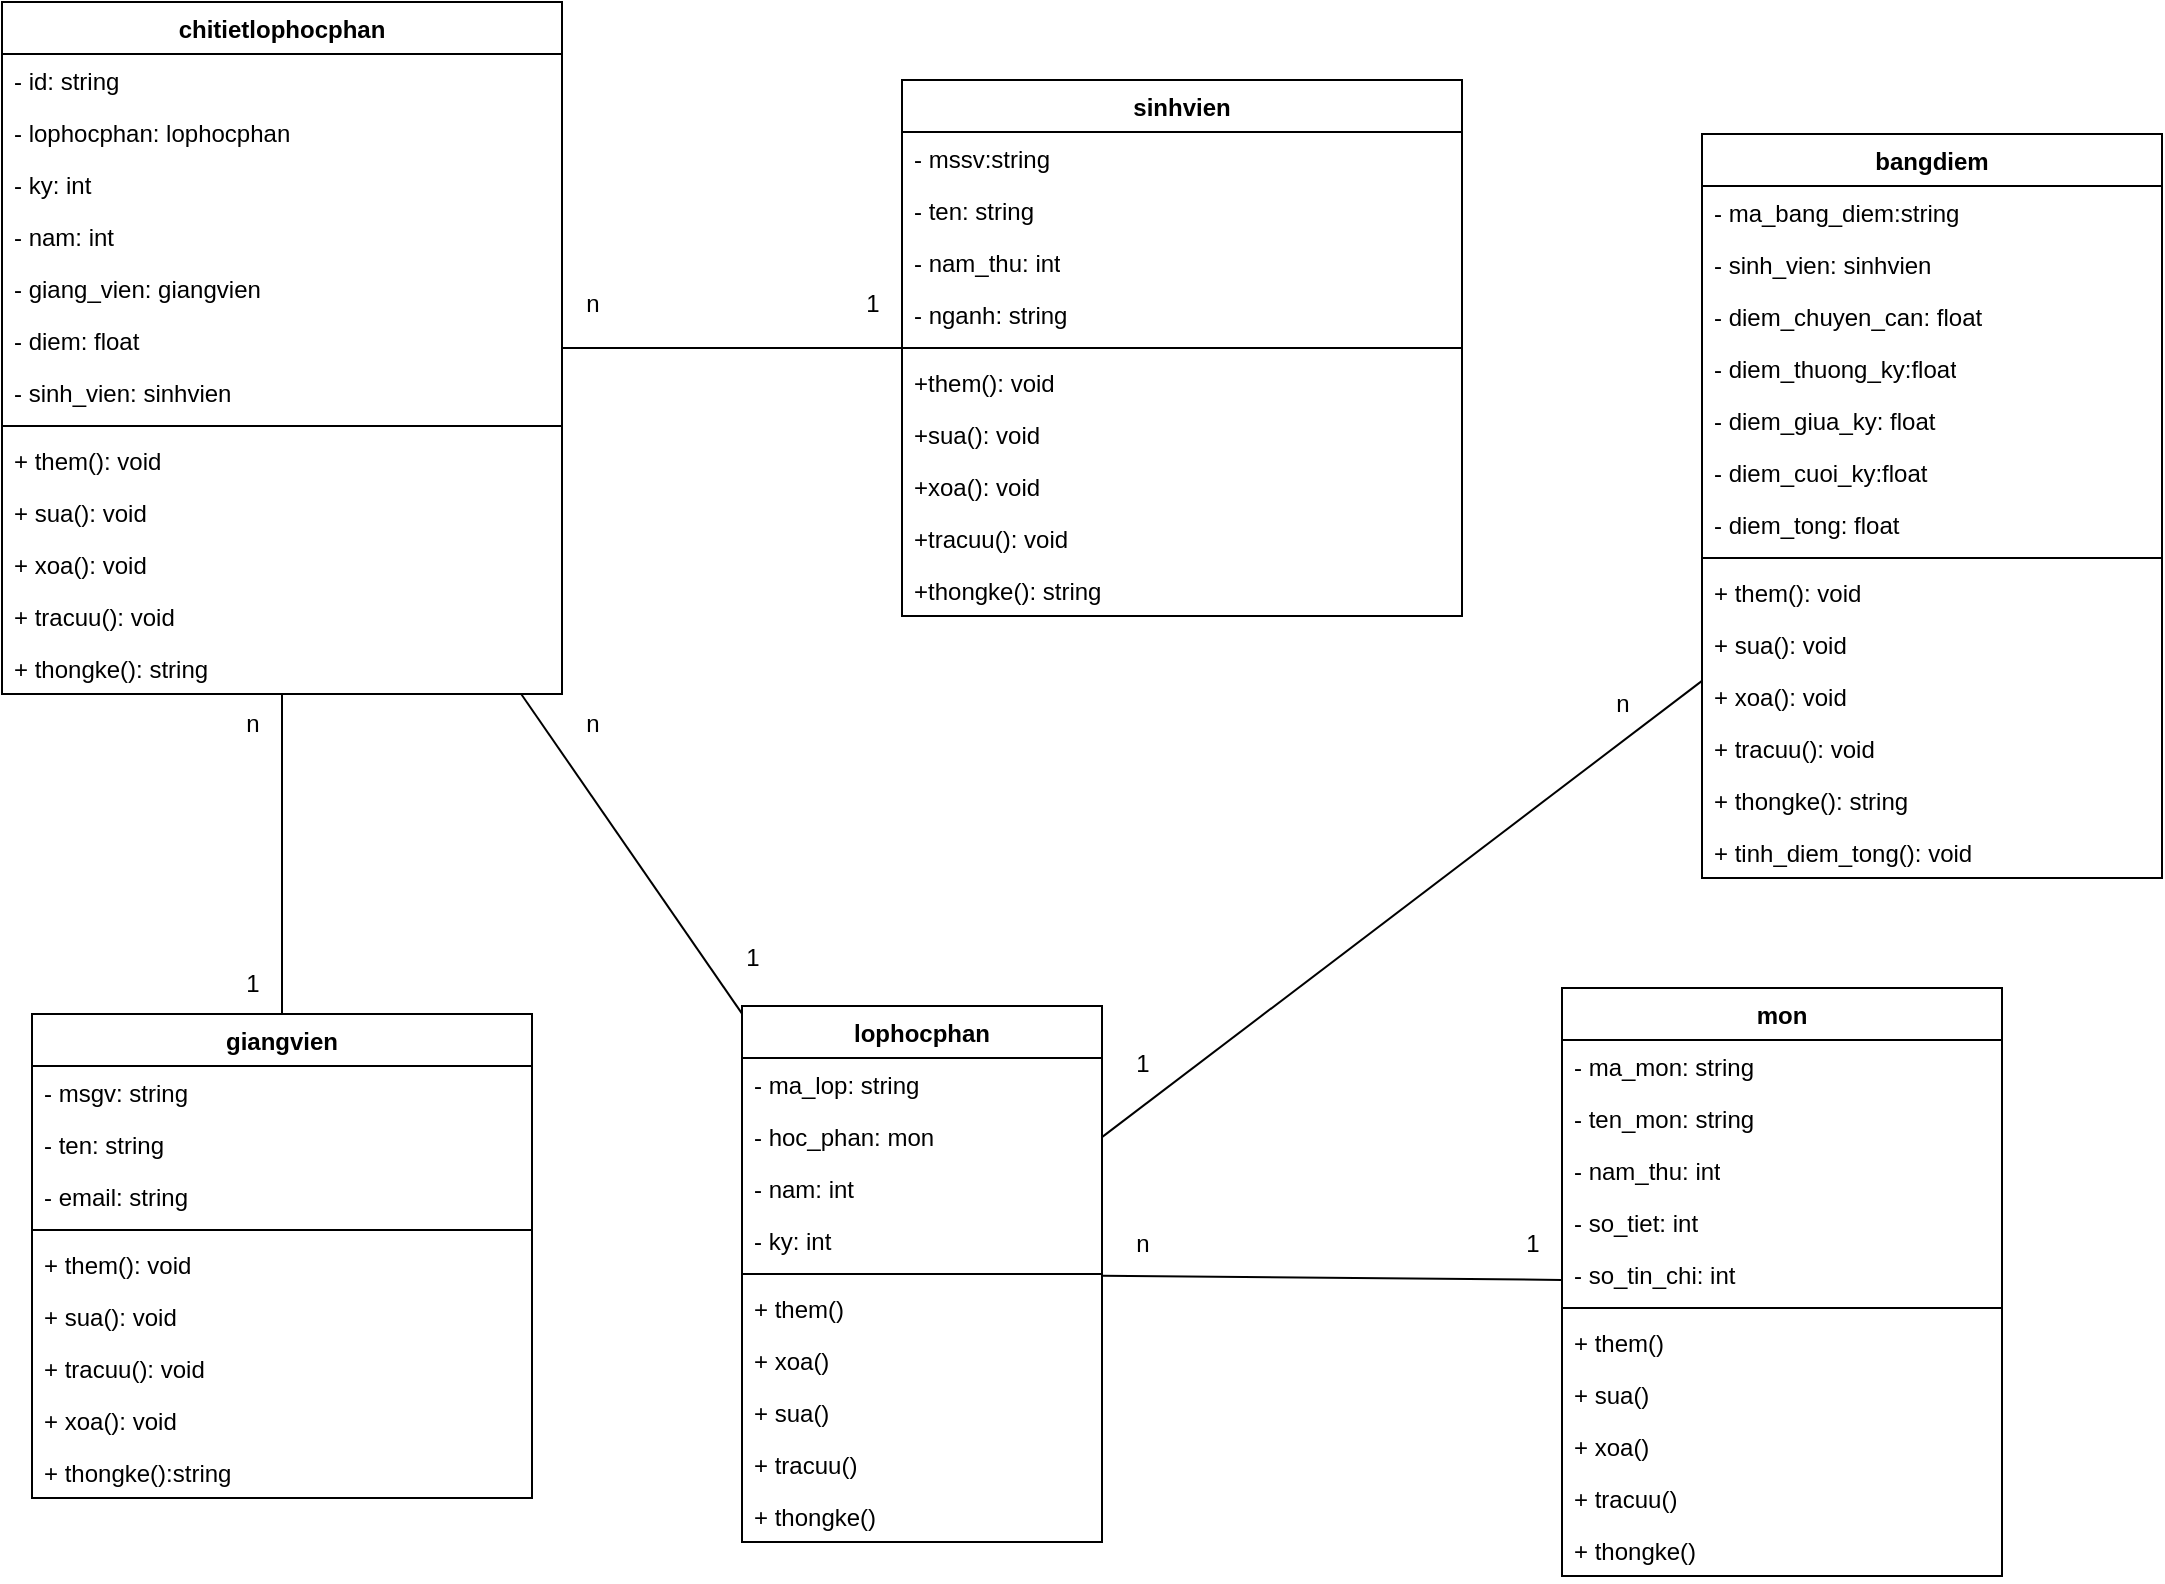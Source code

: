 <mxfile version="26.1.0">
  <diagram name="Page-1" id="rQUujXHrusAk40JFKQu_">
    <mxGraphModel dx="1867" dy="1902" grid="1" gridSize="10" guides="1" tooltips="1" connect="1" arrows="1" fold="1" page="1" pageScale="1" pageWidth="850" pageHeight="1100" math="0" shadow="0">
      <root>
        <mxCell id="0" />
        <mxCell id="1" parent="0" />
        <mxCell id="MApbCaQIlM534Hb-B9eC-1" value="sinhvien" style="swimlane;fontStyle=1;align=center;verticalAlign=top;childLayout=stackLayout;horizontal=1;startSize=26;horizontalStack=0;resizeParent=1;resizeParentMax=0;resizeLast=0;collapsible=1;marginBottom=0;whiteSpace=wrap;html=1;" vertex="1" parent="1">
          <mxGeometry x="470" y="33" width="280" height="268" as="geometry" />
        </mxCell>
        <mxCell id="MApbCaQIlM534Hb-B9eC-2" value="- mssv:string" style="text;strokeColor=none;fillColor=none;align=left;verticalAlign=top;spacingLeft=4;spacingRight=4;overflow=hidden;rotatable=0;points=[[0,0.5],[1,0.5]];portConstraint=eastwest;whiteSpace=wrap;html=1;" vertex="1" parent="MApbCaQIlM534Hb-B9eC-1">
          <mxGeometry y="26" width="280" height="26" as="geometry" />
        </mxCell>
        <mxCell id="MApbCaQIlM534Hb-B9eC-5" value="- ten: string" style="text;strokeColor=none;fillColor=none;align=left;verticalAlign=top;spacingLeft=4;spacingRight=4;overflow=hidden;rotatable=0;points=[[0,0.5],[1,0.5]];portConstraint=eastwest;whiteSpace=wrap;html=1;" vertex="1" parent="MApbCaQIlM534Hb-B9eC-1">
          <mxGeometry y="52" width="280" height="26" as="geometry" />
        </mxCell>
        <mxCell id="MApbCaQIlM534Hb-B9eC-6" value="- nam_thu: int" style="text;strokeColor=none;fillColor=none;align=left;verticalAlign=top;spacingLeft=4;spacingRight=4;overflow=hidden;rotatable=0;points=[[0,0.5],[1,0.5]];portConstraint=eastwest;whiteSpace=wrap;html=1;" vertex="1" parent="MApbCaQIlM534Hb-B9eC-1">
          <mxGeometry y="78" width="280" height="26" as="geometry" />
        </mxCell>
        <mxCell id="MApbCaQIlM534Hb-B9eC-7" value="- nganh: string" style="text;strokeColor=none;fillColor=none;align=left;verticalAlign=top;spacingLeft=4;spacingRight=4;overflow=hidden;rotatable=0;points=[[0,0.5],[1,0.5]];portConstraint=eastwest;whiteSpace=wrap;html=1;" vertex="1" parent="MApbCaQIlM534Hb-B9eC-1">
          <mxGeometry y="104" width="280" height="26" as="geometry" />
        </mxCell>
        <mxCell id="MApbCaQIlM534Hb-B9eC-3" value="" style="line;strokeWidth=1;fillColor=none;align=left;verticalAlign=middle;spacingTop=-1;spacingLeft=3;spacingRight=3;rotatable=0;labelPosition=right;points=[];portConstraint=eastwest;strokeColor=inherit;" vertex="1" parent="MApbCaQIlM534Hb-B9eC-1">
          <mxGeometry y="130" width="280" height="8" as="geometry" />
        </mxCell>
        <mxCell id="MApbCaQIlM534Hb-B9eC-4" value="+them(): void" style="text;strokeColor=none;fillColor=none;align=left;verticalAlign=top;spacingLeft=4;spacingRight=4;overflow=hidden;rotatable=0;points=[[0,0.5],[1,0.5]];portConstraint=eastwest;whiteSpace=wrap;html=1;" vertex="1" parent="MApbCaQIlM534Hb-B9eC-1">
          <mxGeometry y="138" width="280" height="26" as="geometry" />
        </mxCell>
        <mxCell id="MApbCaQIlM534Hb-B9eC-137" value="+sua(): void" style="text;strokeColor=none;fillColor=none;align=left;verticalAlign=top;spacingLeft=4;spacingRight=4;overflow=hidden;rotatable=0;points=[[0,0.5],[1,0.5]];portConstraint=eastwest;whiteSpace=wrap;html=1;" vertex="1" parent="MApbCaQIlM534Hb-B9eC-1">
          <mxGeometry y="164" width="280" height="26" as="geometry" />
        </mxCell>
        <mxCell id="MApbCaQIlM534Hb-B9eC-138" value="+xoa(): void" style="text;strokeColor=none;fillColor=none;align=left;verticalAlign=top;spacingLeft=4;spacingRight=4;overflow=hidden;rotatable=0;points=[[0,0.5],[1,0.5]];portConstraint=eastwest;whiteSpace=wrap;html=1;" vertex="1" parent="MApbCaQIlM534Hb-B9eC-1">
          <mxGeometry y="190" width="280" height="26" as="geometry" />
        </mxCell>
        <mxCell id="MApbCaQIlM534Hb-B9eC-139" value="+tracuu(): void" style="text;strokeColor=none;fillColor=none;align=left;verticalAlign=top;spacingLeft=4;spacingRight=4;overflow=hidden;rotatable=0;points=[[0,0.5],[1,0.5]];portConstraint=eastwest;whiteSpace=wrap;html=1;" vertex="1" parent="MApbCaQIlM534Hb-B9eC-1">
          <mxGeometry y="216" width="280" height="26" as="geometry" />
        </mxCell>
        <mxCell id="MApbCaQIlM534Hb-B9eC-140" value="+thongke(): string" style="text;strokeColor=none;fillColor=none;align=left;verticalAlign=top;spacingLeft=4;spacingRight=4;overflow=hidden;rotatable=0;points=[[0,0.5],[1,0.5]];portConstraint=eastwest;whiteSpace=wrap;html=1;" vertex="1" parent="MApbCaQIlM534Hb-B9eC-1">
          <mxGeometry y="242" width="280" height="26" as="geometry" />
        </mxCell>
        <mxCell id="MApbCaQIlM534Hb-B9eC-9" value="mon" style="swimlane;fontStyle=1;align=center;verticalAlign=top;childLayout=stackLayout;horizontal=1;startSize=26;horizontalStack=0;resizeParent=1;resizeParentMax=0;resizeLast=0;collapsible=1;marginBottom=0;whiteSpace=wrap;html=1;" vertex="1" parent="1">
          <mxGeometry x="800" y="487" width="220" height="294" as="geometry" />
        </mxCell>
        <mxCell id="MApbCaQIlM534Hb-B9eC-10" value="- ma_mon: string" style="text;strokeColor=none;fillColor=none;align=left;verticalAlign=top;spacingLeft=4;spacingRight=4;overflow=hidden;rotatable=0;points=[[0,0.5],[1,0.5]];portConstraint=eastwest;whiteSpace=wrap;html=1;" vertex="1" parent="MApbCaQIlM534Hb-B9eC-9">
          <mxGeometry y="26" width="220" height="26" as="geometry" />
        </mxCell>
        <mxCell id="MApbCaQIlM534Hb-B9eC-13" value="- ten_mon: string" style="text;strokeColor=none;fillColor=none;align=left;verticalAlign=top;spacingLeft=4;spacingRight=4;overflow=hidden;rotatable=0;points=[[0,0.5],[1,0.5]];portConstraint=eastwest;whiteSpace=wrap;html=1;" vertex="1" parent="MApbCaQIlM534Hb-B9eC-9">
          <mxGeometry y="52" width="220" height="26" as="geometry" />
        </mxCell>
        <mxCell id="MApbCaQIlM534Hb-B9eC-37" value="- nam_thu: int" style="text;strokeColor=none;fillColor=none;align=left;verticalAlign=top;spacingLeft=4;spacingRight=4;overflow=hidden;rotatable=0;points=[[0,0.5],[1,0.5]];portConstraint=eastwest;whiteSpace=wrap;html=1;" vertex="1" parent="MApbCaQIlM534Hb-B9eC-9">
          <mxGeometry y="78" width="220" height="26" as="geometry" />
        </mxCell>
        <mxCell id="MApbCaQIlM534Hb-B9eC-82" value="- so_tiet: int" style="text;strokeColor=none;fillColor=none;align=left;verticalAlign=top;spacingLeft=4;spacingRight=4;overflow=hidden;rotatable=0;points=[[0,0.5],[1,0.5]];portConstraint=eastwest;whiteSpace=wrap;html=1;" vertex="1" parent="MApbCaQIlM534Hb-B9eC-9">
          <mxGeometry y="104" width="220" height="26" as="geometry" />
        </mxCell>
        <mxCell id="MApbCaQIlM534Hb-B9eC-81" value="- so_tin_chi: int" style="text;strokeColor=none;fillColor=none;align=left;verticalAlign=top;spacingLeft=4;spacingRight=4;overflow=hidden;rotatable=0;points=[[0,0.5],[1,0.5]];portConstraint=eastwest;whiteSpace=wrap;html=1;" vertex="1" parent="MApbCaQIlM534Hb-B9eC-9">
          <mxGeometry y="130" width="220" height="26" as="geometry" />
        </mxCell>
        <mxCell id="MApbCaQIlM534Hb-B9eC-11" value="" style="line;strokeWidth=1;fillColor=none;align=left;verticalAlign=middle;spacingTop=-1;spacingLeft=3;spacingRight=3;rotatable=0;labelPosition=right;points=[];portConstraint=eastwest;strokeColor=inherit;" vertex="1" parent="MApbCaQIlM534Hb-B9eC-9">
          <mxGeometry y="156" width="220" height="8" as="geometry" />
        </mxCell>
        <mxCell id="MApbCaQIlM534Hb-B9eC-12" value="+ them()" style="text;strokeColor=none;fillColor=none;align=left;verticalAlign=top;spacingLeft=4;spacingRight=4;overflow=hidden;rotatable=0;points=[[0,0.5],[1,0.5]];portConstraint=eastwest;whiteSpace=wrap;html=1;" vertex="1" parent="MApbCaQIlM534Hb-B9eC-9">
          <mxGeometry y="164" width="220" height="26" as="geometry" />
        </mxCell>
        <mxCell id="MApbCaQIlM534Hb-B9eC-133" value="+ sua()" style="text;strokeColor=none;fillColor=none;align=left;verticalAlign=top;spacingLeft=4;spacingRight=4;overflow=hidden;rotatable=0;points=[[0,0.5],[1,0.5]];portConstraint=eastwest;whiteSpace=wrap;html=1;" vertex="1" parent="MApbCaQIlM534Hb-B9eC-9">
          <mxGeometry y="190" width="220" height="26" as="geometry" />
        </mxCell>
        <mxCell id="MApbCaQIlM534Hb-B9eC-134" value="+ xoa()" style="text;strokeColor=none;fillColor=none;align=left;verticalAlign=top;spacingLeft=4;spacingRight=4;overflow=hidden;rotatable=0;points=[[0,0.5],[1,0.5]];portConstraint=eastwest;whiteSpace=wrap;html=1;" vertex="1" parent="MApbCaQIlM534Hb-B9eC-9">
          <mxGeometry y="216" width="220" height="26" as="geometry" />
        </mxCell>
        <mxCell id="MApbCaQIlM534Hb-B9eC-135" value="+ tracuu()" style="text;strokeColor=none;fillColor=none;align=left;verticalAlign=top;spacingLeft=4;spacingRight=4;overflow=hidden;rotatable=0;points=[[0,0.5],[1,0.5]];portConstraint=eastwest;whiteSpace=wrap;html=1;" vertex="1" parent="MApbCaQIlM534Hb-B9eC-9">
          <mxGeometry y="242" width="220" height="26" as="geometry" />
        </mxCell>
        <mxCell id="MApbCaQIlM534Hb-B9eC-136" value="+ thongke()" style="text;strokeColor=none;fillColor=none;align=left;verticalAlign=top;spacingLeft=4;spacingRight=4;overflow=hidden;rotatable=0;points=[[0,0.5],[1,0.5]];portConstraint=eastwest;whiteSpace=wrap;html=1;" vertex="1" parent="MApbCaQIlM534Hb-B9eC-9">
          <mxGeometry y="268" width="220" height="26" as="geometry" />
        </mxCell>
        <mxCell id="MApbCaQIlM534Hb-B9eC-17" value="giangvien" style="swimlane;fontStyle=1;align=center;verticalAlign=top;childLayout=stackLayout;horizontal=1;startSize=26;horizontalStack=0;resizeParent=1;resizeParentMax=0;resizeLast=0;collapsible=1;marginBottom=0;whiteSpace=wrap;html=1;" vertex="1" parent="1">
          <mxGeometry x="35" y="500" width="250" height="242" as="geometry" />
        </mxCell>
        <mxCell id="MApbCaQIlM534Hb-B9eC-18" value="- msgv: string" style="text;strokeColor=none;fillColor=none;align=left;verticalAlign=top;spacingLeft=4;spacingRight=4;overflow=hidden;rotatable=0;points=[[0,0.5],[1,0.5]];portConstraint=eastwest;whiteSpace=wrap;html=1;" vertex="1" parent="MApbCaQIlM534Hb-B9eC-17">
          <mxGeometry y="26" width="250" height="26" as="geometry" />
        </mxCell>
        <mxCell id="MApbCaQIlM534Hb-B9eC-21" value="- ten: string" style="text;strokeColor=none;fillColor=none;align=left;verticalAlign=top;spacingLeft=4;spacingRight=4;overflow=hidden;rotatable=0;points=[[0,0.5],[1,0.5]];portConstraint=eastwest;whiteSpace=wrap;html=1;" vertex="1" parent="MApbCaQIlM534Hb-B9eC-17">
          <mxGeometry y="52" width="250" height="26" as="geometry" />
        </mxCell>
        <mxCell id="MApbCaQIlM534Hb-B9eC-23" value="- email: string" style="text;strokeColor=none;fillColor=none;align=left;verticalAlign=top;spacingLeft=4;spacingRight=4;overflow=hidden;rotatable=0;points=[[0,0.5],[1,0.5]];portConstraint=eastwest;whiteSpace=wrap;html=1;" vertex="1" parent="MApbCaQIlM534Hb-B9eC-17">
          <mxGeometry y="78" width="250" height="26" as="geometry" />
        </mxCell>
        <mxCell id="MApbCaQIlM534Hb-B9eC-19" value="" style="line;strokeWidth=1;fillColor=none;align=left;verticalAlign=middle;spacingTop=-1;spacingLeft=3;spacingRight=3;rotatable=0;labelPosition=right;points=[];portConstraint=eastwest;strokeColor=inherit;" vertex="1" parent="MApbCaQIlM534Hb-B9eC-17">
          <mxGeometry y="104" width="250" height="8" as="geometry" />
        </mxCell>
        <mxCell id="MApbCaQIlM534Hb-B9eC-20" value="+ them(): void" style="text;strokeColor=none;fillColor=none;align=left;verticalAlign=top;spacingLeft=4;spacingRight=4;overflow=hidden;rotatable=0;points=[[0,0.5],[1,0.5]];portConstraint=eastwest;whiteSpace=wrap;html=1;" vertex="1" parent="MApbCaQIlM534Hb-B9eC-17">
          <mxGeometry y="112" width="250" height="26" as="geometry" />
        </mxCell>
        <mxCell id="MApbCaQIlM534Hb-B9eC-141" value="+ sua(): void" style="text;strokeColor=none;fillColor=none;align=left;verticalAlign=top;spacingLeft=4;spacingRight=4;overflow=hidden;rotatable=0;points=[[0,0.5],[1,0.5]];portConstraint=eastwest;whiteSpace=wrap;html=1;" vertex="1" parent="MApbCaQIlM534Hb-B9eC-17">
          <mxGeometry y="138" width="250" height="26" as="geometry" />
        </mxCell>
        <mxCell id="MApbCaQIlM534Hb-B9eC-142" value="+ tracuu(): void" style="text;strokeColor=none;fillColor=none;align=left;verticalAlign=top;spacingLeft=4;spacingRight=4;overflow=hidden;rotatable=0;points=[[0,0.5],[1,0.5]];portConstraint=eastwest;whiteSpace=wrap;html=1;" vertex="1" parent="MApbCaQIlM534Hb-B9eC-17">
          <mxGeometry y="164" width="250" height="26" as="geometry" />
        </mxCell>
        <mxCell id="MApbCaQIlM534Hb-B9eC-143" value="+ xoa(): void" style="text;strokeColor=none;fillColor=none;align=left;verticalAlign=top;spacingLeft=4;spacingRight=4;overflow=hidden;rotatable=0;points=[[0,0.5],[1,0.5]];portConstraint=eastwest;whiteSpace=wrap;html=1;" vertex="1" parent="MApbCaQIlM534Hb-B9eC-17">
          <mxGeometry y="190" width="250" height="26" as="geometry" />
        </mxCell>
        <mxCell id="MApbCaQIlM534Hb-B9eC-144" value="+ thongke():string" style="text;strokeColor=none;fillColor=none;align=left;verticalAlign=top;spacingLeft=4;spacingRight=4;overflow=hidden;rotatable=0;points=[[0,0.5],[1,0.5]];portConstraint=eastwest;whiteSpace=wrap;html=1;" vertex="1" parent="MApbCaQIlM534Hb-B9eC-17">
          <mxGeometry y="216" width="250" height="26" as="geometry" />
        </mxCell>
        <mxCell id="MApbCaQIlM534Hb-B9eC-52" value="" style="endArrow=none;html=1;rounded=0;" edge="1" parent="1" source="MApbCaQIlM534Hb-B9eC-17" target="MApbCaQIlM534Hb-B9eC-83">
          <mxGeometry width="50" height="50" relative="1" as="geometry">
            <mxPoint x="300" y="238" as="sourcePoint" />
            <mxPoint x="208" y="420" as="targetPoint" />
          </mxGeometry>
        </mxCell>
        <mxCell id="MApbCaQIlM534Hb-B9eC-53" value="lophocphan" style="swimlane;fontStyle=1;align=center;verticalAlign=top;childLayout=stackLayout;horizontal=1;startSize=26;horizontalStack=0;resizeParent=1;resizeParentMax=0;resizeLast=0;collapsible=1;marginBottom=0;whiteSpace=wrap;html=1;" vertex="1" parent="1">
          <mxGeometry x="390" y="496" width="180" height="268" as="geometry" />
        </mxCell>
        <mxCell id="MApbCaQIlM534Hb-B9eC-54" value="- ma_lop: string" style="text;strokeColor=none;fillColor=none;align=left;verticalAlign=top;spacingLeft=4;spacingRight=4;overflow=hidden;rotatable=0;points=[[0,0.5],[1,0.5]];portConstraint=eastwest;whiteSpace=wrap;html=1;" vertex="1" parent="MApbCaQIlM534Hb-B9eC-53">
          <mxGeometry y="26" width="180" height="26" as="geometry" />
        </mxCell>
        <mxCell id="MApbCaQIlM534Hb-B9eC-55" value="- hoc_phan: mon" style="text;strokeColor=none;fillColor=none;align=left;verticalAlign=top;spacingLeft=4;spacingRight=4;overflow=hidden;rotatable=0;points=[[0,0.5],[1,0.5]];portConstraint=eastwest;whiteSpace=wrap;html=1;" vertex="1" parent="MApbCaQIlM534Hb-B9eC-53">
          <mxGeometry y="52" width="180" height="26" as="geometry" />
        </mxCell>
        <mxCell id="MApbCaQIlM534Hb-B9eC-62" value="- nam: int" style="text;strokeColor=none;fillColor=none;align=left;verticalAlign=top;spacingLeft=4;spacingRight=4;overflow=hidden;rotatable=0;points=[[0,0.5],[1,0.5]];portConstraint=eastwest;whiteSpace=wrap;html=1;" vertex="1" parent="MApbCaQIlM534Hb-B9eC-53">
          <mxGeometry y="78" width="180" height="26" as="geometry" />
        </mxCell>
        <mxCell id="MApbCaQIlM534Hb-B9eC-63" value="- ky: int" style="text;strokeColor=none;fillColor=none;align=left;verticalAlign=top;spacingLeft=4;spacingRight=4;overflow=hidden;rotatable=0;points=[[0,0.5],[1,0.5]];portConstraint=eastwest;whiteSpace=wrap;html=1;" vertex="1" parent="MApbCaQIlM534Hb-B9eC-53">
          <mxGeometry y="104" width="180" height="26" as="geometry" />
        </mxCell>
        <mxCell id="MApbCaQIlM534Hb-B9eC-59" value="" style="line;strokeWidth=1;fillColor=none;align=left;verticalAlign=middle;spacingTop=-1;spacingLeft=3;spacingRight=3;rotatable=0;labelPosition=right;points=[];portConstraint=eastwest;strokeColor=inherit;" vertex="1" parent="MApbCaQIlM534Hb-B9eC-53">
          <mxGeometry y="130" width="180" height="8" as="geometry" />
        </mxCell>
        <mxCell id="MApbCaQIlM534Hb-B9eC-60" value="+ them()" style="text;strokeColor=none;fillColor=none;align=left;verticalAlign=top;spacingLeft=4;spacingRight=4;overflow=hidden;rotatable=0;points=[[0,0.5],[1,0.5]];portConstraint=eastwest;whiteSpace=wrap;html=1;" vertex="1" parent="MApbCaQIlM534Hb-B9eC-53">
          <mxGeometry y="138" width="180" height="26" as="geometry" />
        </mxCell>
        <mxCell id="MApbCaQIlM534Hb-B9eC-145" value="+ xoa()" style="text;strokeColor=none;fillColor=none;align=left;verticalAlign=top;spacingLeft=4;spacingRight=4;overflow=hidden;rotatable=0;points=[[0,0.5],[1,0.5]];portConstraint=eastwest;whiteSpace=wrap;html=1;" vertex="1" parent="MApbCaQIlM534Hb-B9eC-53">
          <mxGeometry y="164" width="180" height="26" as="geometry" />
        </mxCell>
        <mxCell id="MApbCaQIlM534Hb-B9eC-146" value="+ sua()" style="text;strokeColor=none;fillColor=none;align=left;verticalAlign=top;spacingLeft=4;spacingRight=4;overflow=hidden;rotatable=0;points=[[0,0.5],[1,0.5]];portConstraint=eastwest;whiteSpace=wrap;html=1;" vertex="1" parent="MApbCaQIlM534Hb-B9eC-53">
          <mxGeometry y="190" width="180" height="26" as="geometry" />
        </mxCell>
        <mxCell id="MApbCaQIlM534Hb-B9eC-147" value="+ tracuu()" style="text;strokeColor=none;fillColor=none;align=left;verticalAlign=top;spacingLeft=4;spacingRight=4;overflow=hidden;rotatable=0;points=[[0,0.5],[1,0.5]];portConstraint=eastwest;whiteSpace=wrap;html=1;" vertex="1" parent="MApbCaQIlM534Hb-B9eC-53">
          <mxGeometry y="216" width="180" height="26" as="geometry" />
        </mxCell>
        <mxCell id="MApbCaQIlM534Hb-B9eC-148" value="+ thongke()" style="text;strokeColor=none;fillColor=none;align=left;verticalAlign=top;spacingLeft=4;spacingRight=4;overflow=hidden;rotatable=0;points=[[0,0.5],[1,0.5]];portConstraint=eastwest;whiteSpace=wrap;html=1;" vertex="1" parent="MApbCaQIlM534Hb-B9eC-53">
          <mxGeometry y="242" width="180" height="26" as="geometry" />
        </mxCell>
        <mxCell id="MApbCaQIlM534Hb-B9eC-64" value="" style="endArrow=none;html=1;rounded=0;" edge="1" parent="1" source="MApbCaQIlM534Hb-B9eC-53" target="MApbCaQIlM534Hb-B9eC-9">
          <mxGeometry width="50" height="50" relative="1" as="geometry">
            <mxPoint x="597" y="204" as="sourcePoint" />
            <mxPoint x="228" y="650" as="targetPoint" />
          </mxGeometry>
        </mxCell>
        <mxCell id="MApbCaQIlM534Hb-B9eC-69" value="1" style="text;html=1;align=center;verticalAlign=middle;resizable=0;points=[];autosize=1;strokeColor=none;fillColor=none;" vertex="1" parent="1">
          <mxGeometry x="770" y="600" width="30" height="30" as="geometry" />
        </mxCell>
        <mxCell id="MApbCaQIlM534Hb-B9eC-70" value="n" style="text;html=1;align=center;verticalAlign=middle;resizable=0;points=[];autosize=1;strokeColor=none;fillColor=none;" vertex="1" parent="1">
          <mxGeometry x="575" y="600" width="30" height="30" as="geometry" />
        </mxCell>
        <mxCell id="MApbCaQIlM534Hb-B9eC-77" value="1" style="text;html=1;align=center;verticalAlign=middle;resizable=0;points=[];autosize=1;strokeColor=none;fillColor=none;" vertex="1" parent="1">
          <mxGeometry x="130" y="470" width="30" height="30" as="geometry" />
        </mxCell>
        <mxCell id="MApbCaQIlM534Hb-B9eC-78" value="n" style="text;html=1;align=center;verticalAlign=middle;resizable=0;points=[];autosize=1;strokeColor=none;fillColor=none;" vertex="1" parent="1">
          <mxGeometry x="130" y="340" width="30" height="30" as="geometry" />
        </mxCell>
        <mxCell id="MApbCaQIlM534Hb-B9eC-83" value="chitietlophocphan" style="swimlane;fontStyle=1;align=center;verticalAlign=top;childLayout=stackLayout;horizontal=1;startSize=26;horizontalStack=0;resizeParent=1;resizeParentMax=0;resizeLast=0;collapsible=1;marginBottom=0;whiteSpace=wrap;html=1;" vertex="1" parent="1">
          <mxGeometry x="20" y="-6" width="280" height="346" as="geometry" />
        </mxCell>
        <mxCell id="MApbCaQIlM534Hb-B9eC-98" value="- id: string" style="text;strokeColor=none;fillColor=none;align=left;verticalAlign=top;spacingLeft=4;spacingRight=4;overflow=hidden;rotatable=0;points=[[0,0.5],[1,0.5]];portConstraint=eastwest;whiteSpace=wrap;html=1;" vertex="1" parent="MApbCaQIlM534Hb-B9eC-83">
          <mxGeometry y="26" width="280" height="26" as="geometry" />
        </mxCell>
        <mxCell id="MApbCaQIlM534Hb-B9eC-84" value="- lophocphan: lophocphan" style="text;strokeColor=none;fillColor=none;align=left;verticalAlign=top;spacingLeft=4;spacingRight=4;overflow=hidden;rotatable=0;points=[[0,0.5],[1,0.5]];portConstraint=eastwest;whiteSpace=wrap;html=1;" vertex="1" parent="MApbCaQIlM534Hb-B9eC-83">
          <mxGeometry y="52" width="280" height="26" as="geometry" />
        </mxCell>
        <mxCell id="MApbCaQIlM534Hb-B9eC-85" value="- ky: int" style="text;strokeColor=none;fillColor=none;align=left;verticalAlign=top;spacingLeft=4;spacingRight=4;overflow=hidden;rotatable=0;points=[[0,0.5],[1,0.5]];portConstraint=eastwest;whiteSpace=wrap;html=1;" vertex="1" parent="MApbCaQIlM534Hb-B9eC-83">
          <mxGeometry y="78" width="280" height="26" as="geometry" />
        </mxCell>
        <mxCell id="MApbCaQIlM534Hb-B9eC-86" value="- nam: int" style="text;strokeColor=none;fillColor=none;align=left;verticalAlign=top;spacingLeft=4;spacingRight=4;overflow=hidden;rotatable=0;points=[[0,0.5],[1,0.5]];portConstraint=eastwest;whiteSpace=wrap;html=1;" vertex="1" parent="MApbCaQIlM534Hb-B9eC-83">
          <mxGeometry y="104" width="280" height="26" as="geometry" />
        </mxCell>
        <mxCell id="MApbCaQIlM534Hb-B9eC-87" value="- giang_vien: giangvien" style="text;strokeColor=none;fillColor=none;align=left;verticalAlign=top;spacingLeft=4;spacingRight=4;overflow=hidden;rotatable=0;points=[[0,0.5],[1,0.5]];portConstraint=eastwest;whiteSpace=wrap;html=1;" vertex="1" parent="MApbCaQIlM534Hb-B9eC-83">
          <mxGeometry y="130" width="280" height="26" as="geometry" />
        </mxCell>
        <mxCell id="MApbCaQIlM534Hb-B9eC-99" value="- diem: float" style="text;strokeColor=none;fillColor=none;align=left;verticalAlign=top;spacingLeft=4;spacingRight=4;overflow=hidden;rotatable=0;points=[[0,0.5],[1,0.5]];portConstraint=eastwest;whiteSpace=wrap;html=1;" vertex="1" parent="MApbCaQIlM534Hb-B9eC-83">
          <mxGeometry y="156" width="280" height="26" as="geometry" />
        </mxCell>
        <mxCell id="MApbCaQIlM534Hb-B9eC-97" value="- sinh_vien: sinhvien" style="text;strokeColor=none;fillColor=none;align=left;verticalAlign=top;spacingLeft=4;spacingRight=4;overflow=hidden;rotatable=0;points=[[0,0.5],[1,0.5]];portConstraint=eastwest;whiteSpace=wrap;html=1;" vertex="1" parent="MApbCaQIlM534Hb-B9eC-83">
          <mxGeometry y="182" width="280" height="26" as="geometry" />
        </mxCell>
        <mxCell id="MApbCaQIlM534Hb-B9eC-89" value="" style="line;strokeWidth=1;fillColor=none;align=left;verticalAlign=middle;spacingTop=-1;spacingLeft=3;spacingRight=3;rotatable=0;labelPosition=right;points=[];portConstraint=eastwest;strokeColor=inherit;" vertex="1" parent="MApbCaQIlM534Hb-B9eC-83">
          <mxGeometry y="208" width="280" height="8" as="geometry" />
        </mxCell>
        <mxCell id="MApbCaQIlM534Hb-B9eC-90" value="+ them(): void" style="text;strokeColor=none;fillColor=none;align=left;verticalAlign=top;spacingLeft=4;spacingRight=4;overflow=hidden;rotatable=0;points=[[0,0.5],[1,0.5]];portConstraint=eastwest;whiteSpace=wrap;html=1;" vertex="1" parent="MApbCaQIlM534Hb-B9eC-83">
          <mxGeometry y="216" width="280" height="26" as="geometry" />
        </mxCell>
        <mxCell id="MApbCaQIlM534Hb-B9eC-149" value="+ sua(): void" style="text;strokeColor=none;fillColor=none;align=left;verticalAlign=top;spacingLeft=4;spacingRight=4;overflow=hidden;rotatable=0;points=[[0,0.5],[1,0.5]];portConstraint=eastwest;whiteSpace=wrap;html=1;" vertex="1" parent="MApbCaQIlM534Hb-B9eC-83">
          <mxGeometry y="242" width="280" height="26" as="geometry" />
        </mxCell>
        <mxCell id="MApbCaQIlM534Hb-B9eC-150" value="+ xoa(): void" style="text;strokeColor=none;fillColor=none;align=left;verticalAlign=top;spacingLeft=4;spacingRight=4;overflow=hidden;rotatable=0;points=[[0,0.5],[1,0.5]];portConstraint=eastwest;whiteSpace=wrap;html=1;" vertex="1" parent="MApbCaQIlM534Hb-B9eC-83">
          <mxGeometry y="268" width="280" height="26" as="geometry" />
        </mxCell>
        <mxCell id="MApbCaQIlM534Hb-B9eC-151" value="+ tracuu(): void" style="text;strokeColor=none;fillColor=none;align=left;verticalAlign=top;spacingLeft=4;spacingRight=4;overflow=hidden;rotatable=0;points=[[0,0.5],[1,0.5]];portConstraint=eastwest;whiteSpace=wrap;html=1;" vertex="1" parent="MApbCaQIlM534Hb-B9eC-83">
          <mxGeometry y="294" width="280" height="26" as="geometry" />
        </mxCell>
        <mxCell id="MApbCaQIlM534Hb-B9eC-152" value="+ thongke(): string" style="text;strokeColor=none;fillColor=none;align=left;verticalAlign=top;spacingLeft=4;spacingRight=4;overflow=hidden;rotatable=0;points=[[0,0.5],[1,0.5]];portConstraint=eastwest;whiteSpace=wrap;html=1;" vertex="1" parent="MApbCaQIlM534Hb-B9eC-83">
          <mxGeometry y="320" width="280" height="26" as="geometry" />
        </mxCell>
        <mxCell id="MApbCaQIlM534Hb-B9eC-91" value="" style="endArrow=none;html=1;rounded=0;" edge="1" parent="1" source="MApbCaQIlM534Hb-B9eC-83" target="MApbCaQIlM534Hb-B9eC-53">
          <mxGeometry width="50" height="50" relative="1" as="geometry">
            <mxPoint x="820" y="268" as="sourcePoint" />
            <mxPoint x="580" y="462" as="targetPoint" />
          </mxGeometry>
        </mxCell>
        <mxCell id="MApbCaQIlM534Hb-B9eC-92" value="" style="endArrow=none;html=1;rounded=0;" edge="1" parent="1" source="MApbCaQIlM534Hb-B9eC-1" target="MApbCaQIlM534Hb-B9eC-83">
          <mxGeometry width="50" height="50" relative="1" as="geometry">
            <mxPoint x="490" y="332" as="sourcePoint" />
            <mxPoint x="490" y="452" as="targetPoint" />
          </mxGeometry>
        </mxCell>
        <mxCell id="MApbCaQIlM534Hb-B9eC-93" value="1" style="text;html=1;align=center;verticalAlign=middle;resizable=0;points=[];autosize=1;strokeColor=none;fillColor=none;" vertex="1" parent="1">
          <mxGeometry x="440" y="130" width="30" height="30" as="geometry" />
        </mxCell>
        <mxCell id="MApbCaQIlM534Hb-B9eC-94" value="n" style="text;html=1;align=center;verticalAlign=middle;resizable=0;points=[];autosize=1;strokeColor=none;fillColor=none;" vertex="1" parent="1">
          <mxGeometry x="300" y="130" width="30" height="30" as="geometry" />
        </mxCell>
        <mxCell id="MApbCaQIlM534Hb-B9eC-95" value="n" style="text;html=1;align=center;verticalAlign=middle;resizable=0;points=[];autosize=1;strokeColor=none;fillColor=none;" vertex="1" parent="1">
          <mxGeometry x="300" y="340" width="30" height="30" as="geometry" />
        </mxCell>
        <mxCell id="MApbCaQIlM534Hb-B9eC-96" value="1" style="text;html=1;align=center;verticalAlign=middle;resizable=0;points=[];autosize=1;strokeColor=none;fillColor=none;" vertex="1" parent="1">
          <mxGeometry x="380" y="457" width="30" height="30" as="geometry" />
        </mxCell>
        <mxCell id="MApbCaQIlM534Hb-B9eC-100" value="bangdiem" style="swimlane;fontStyle=1;align=center;verticalAlign=top;childLayout=stackLayout;horizontal=1;startSize=26;horizontalStack=0;resizeParent=1;resizeParentMax=0;resizeLast=0;collapsible=1;marginBottom=0;whiteSpace=wrap;html=1;" vertex="1" parent="1">
          <mxGeometry x="870" y="60" width="230" height="372" as="geometry" />
        </mxCell>
        <mxCell id="MApbCaQIlM534Hb-B9eC-101" value="- ma_bang_diem:string" style="text;strokeColor=none;fillColor=none;align=left;verticalAlign=top;spacingLeft=4;spacingRight=4;overflow=hidden;rotatable=0;points=[[0,0.5],[1,0.5]];portConstraint=eastwest;whiteSpace=wrap;html=1;" vertex="1" parent="MApbCaQIlM534Hb-B9eC-100">
          <mxGeometry y="26" width="230" height="26" as="geometry" />
        </mxCell>
        <mxCell id="MApbCaQIlM534Hb-B9eC-104" value="- sinh_vien: sinhvien" style="text;strokeColor=none;fillColor=none;align=left;verticalAlign=top;spacingLeft=4;spacingRight=4;overflow=hidden;rotatable=0;points=[[0,0.5],[1,0.5]];portConstraint=eastwest;whiteSpace=wrap;html=1;" vertex="1" parent="MApbCaQIlM534Hb-B9eC-100">
          <mxGeometry y="52" width="230" height="26" as="geometry" />
        </mxCell>
        <mxCell id="MApbCaQIlM534Hb-B9eC-105" value="- diem_chuyen_can: float" style="text;strokeColor=none;fillColor=none;align=left;verticalAlign=top;spacingLeft=4;spacingRight=4;overflow=hidden;rotatable=0;points=[[0,0.5],[1,0.5]];portConstraint=eastwest;whiteSpace=wrap;html=1;" vertex="1" parent="MApbCaQIlM534Hb-B9eC-100">
          <mxGeometry y="78" width="230" height="26" as="geometry" />
        </mxCell>
        <mxCell id="MApbCaQIlM534Hb-B9eC-106" value="- diem_thuong_ky:float" style="text;strokeColor=none;fillColor=none;align=left;verticalAlign=top;spacingLeft=4;spacingRight=4;overflow=hidden;rotatable=0;points=[[0,0.5],[1,0.5]];portConstraint=eastwest;whiteSpace=wrap;html=1;" vertex="1" parent="MApbCaQIlM534Hb-B9eC-100">
          <mxGeometry y="104" width="230" height="26" as="geometry" />
        </mxCell>
        <mxCell id="MApbCaQIlM534Hb-B9eC-107" value="- diem_giua_ky: float" style="text;strokeColor=none;fillColor=none;align=left;verticalAlign=top;spacingLeft=4;spacingRight=4;overflow=hidden;rotatable=0;points=[[0,0.5],[1,0.5]];portConstraint=eastwest;whiteSpace=wrap;html=1;" vertex="1" parent="MApbCaQIlM534Hb-B9eC-100">
          <mxGeometry y="130" width="230" height="26" as="geometry" />
        </mxCell>
        <mxCell id="MApbCaQIlM534Hb-B9eC-109" value="- diem_cuoi_ky:float" style="text;strokeColor=none;fillColor=none;align=left;verticalAlign=top;spacingLeft=4;spacingRight=4;overflow=hidden;rotatable=0;points=[[0,0.5],[1,0.5]];portConstraint=eastwest;whiteSpace=wrap;html=1;" vertex="1" parent="MApbCaQIlM534Hb-B9eC-100">
          <mxGeometry y="156" width="230" height="26" as="geometry" />
        </mxCell>
        <mxCell id="MApbCaQIlM534Hb-B9eC-108" value="- diem_tong: float" style="text;strokeColor=none;fillColor=none;align=left;verticalAlign=top;spacingLeft=4;spacingRight=4;overflow=hidden;rotatable=0;points=[[0,0.5],[1,0.5]];portConstraint=eastwest;whiteSpace=wrap;html=1;" vertex="1" parent="MApbCaQIlM534Hb-B9eC-100">
          <mxGeometry y="182" width="230" height="26" as="geometry" />
        </mxCell>
        <mxCell id="MApbCaQIlM534Hb-B9eC-102" value="" style="line;strokeWidth=1;fillColor=none;align=left;verticalAlign=middle;spacingTop=-1;spacingLeft=3;spacingRight=3;rotatable=0;labelPosition=right;points=[];portConstraint=eastwest;strokeColor=inherit;" vertex="1" parent="MApbCaQIlM534Hb-B9eC-100">
          <mxGeometry y="208" width="230" height="8" as="geometry" />
        </mxCell>
        <mxCell id="MApbCaQIlM534Hb-B9eC-103" value="+ them(): void" style="text;strokeColor=none;fillColor=none;align=left;verticalAlign=top;spacingLeft=4;spacingRight=4;overflow=hidden;rotatable=0;points=[[0,0.5],[1,0.5]];portConstraint=eastwest;whiteSpace=wrap;html=1;" vertex="1" parent="MApbCaQIlM534Hb-B9eC-100">
          <mxGeometry y="216" width="230" height="26" as="geometry" />
        </mxCell>
        <mxCell id="MApbCaQIlM534Hb-B9eC-114" value="+ sua(): void" style="text;strokeColor=none;fillColor=none;align=left;verticalAlign=top;spacingLeft=4;spacingRight=4;overflow=hidden;rotatable=0;points=[[0,0.5],[1,0.5]];portConstraint=eastwest;whiteSpace=wrap;html=1;" vertex="1" parent="MApbCaQIlM534Hb-B9eC-100">
          <mxGeometry y="242" width="230" height="26" as="geometry" />
        </mxCell>
        <mxCell id="MApbCaQIlM534Hb-B9eC-115" value="+ xoa(): void" style="text;strokeColor=none;fillColor=none;align=left;verticalAlign=top;spacingLeft=4;spacingRight=4;overflow=hidden;rotatable=0;points=[[0,0.5],[1,0.5]];portConstraint=eastwest;whiteSpace=wrap;html=1;" vertex="1" parent="MApbCaQIlM534Hb-B9eC-100">
          <mxGeometry y="268" width="230" height="26" as="geometry" />
        </mxCell>
        <mxCell id="MApbCaQIlM534Hb-B9eC-116" value="+ tracuu(): void" style="text;strokeColor=none;fillColor=none;align=left;verticalAlign=top;spacingLeft=4;spacingRight=4;overflow=hidden;rotatable=0;points=[[0,0.5],[1,0.5]];portConstraint=eastwest;whiteSpace=wrap;html=1;" vertex="1" parent="MApbCaQIlM534Hb-B9eC-100">
          <mxGeometry y="294" width="230" height="26" as="geometry" />
        </mxCell>
        <mxCell id="MApbCaQIlM534Hb-B9eC-130" value="+ thongke(): string" style="text;strokeColor=none;fillColor=none;align=left;verticalAlign=top;spacingLeft=4;spacingRight=4;overflow=hidden;rotatable=0;points=[[0,0.5],[1,0.5]];portConstraint=eastwest;whiteSpace=wrap;html=1;" vertex="1" parent="MApbCaQIlM534Hb-B9eC-100">
          <mxGeometry y="320" width="230" height="26" as="geometry" />
        </mxCell>
        <mxCell id="MApbCaQIlM534Hb-B9eC-132" value="+ tinh_diem_tong(): void" style="text;strokeColor=none;fillColor=none;align=left;verticalAlign=top;spacingLeft=4;spacingRight=4;overflow=hidden;rotatable=0;points=[[0,0.5],[1,0.5]];portConstraint=eastwest;whiteSpace=wrap;html=1;" vertex="1" parent="MApbCaQIlM534Hb-B9eC-100">
          <mxGeometry y="346" width="230" height="26" as="geometry" />
        </mxCell>
        <mxCell id="MApbCaQIlM534Hb-B9eC-110" value="" style="endArrow=none;html=1;rounded=0;" edge="1" parent="1" source="MApbCaQIlM534Hb-B9eC-53" target="MApbCaQIlM534Hb-B9eC-100">
          <mxGeometry width="50" height="50" relative="1" as="geometry">
            <mxPoint x="585" y="589" as="sourcePoint" />
            <mxPoint x="810" y="591" as="targetPoint" />
          </mxGeometry>
        </mxCell>
        <mxCell id="MApbCaQIlM534Hb-B9eC-111" value="1" style="text;html=1;align=center;verticalAlign=middle;resizable=0;points=[];autosize=1;strokeColor=none;fillColor=none;" vertex="1" parent="1">
          <mxGeometry x="575" y="510" width="30" height="30" as="geometry" />
        </mxCell>
        <mxCell id="MApbCaQIlM534Hb-B9eC-112" value="n" style="text;html=1;align=center;verticalAlign=middle;resizable=0;points=[];autosize=1;strokeColor=none;fillColor=none;" vertex="1" parent="1">
          <mxGeometry x="815" y="330" width="30" height="30" as="geometry" />
        </mxCell>
      </root>
    </mxGraphModel>
  </diagram>
</mxfile>
